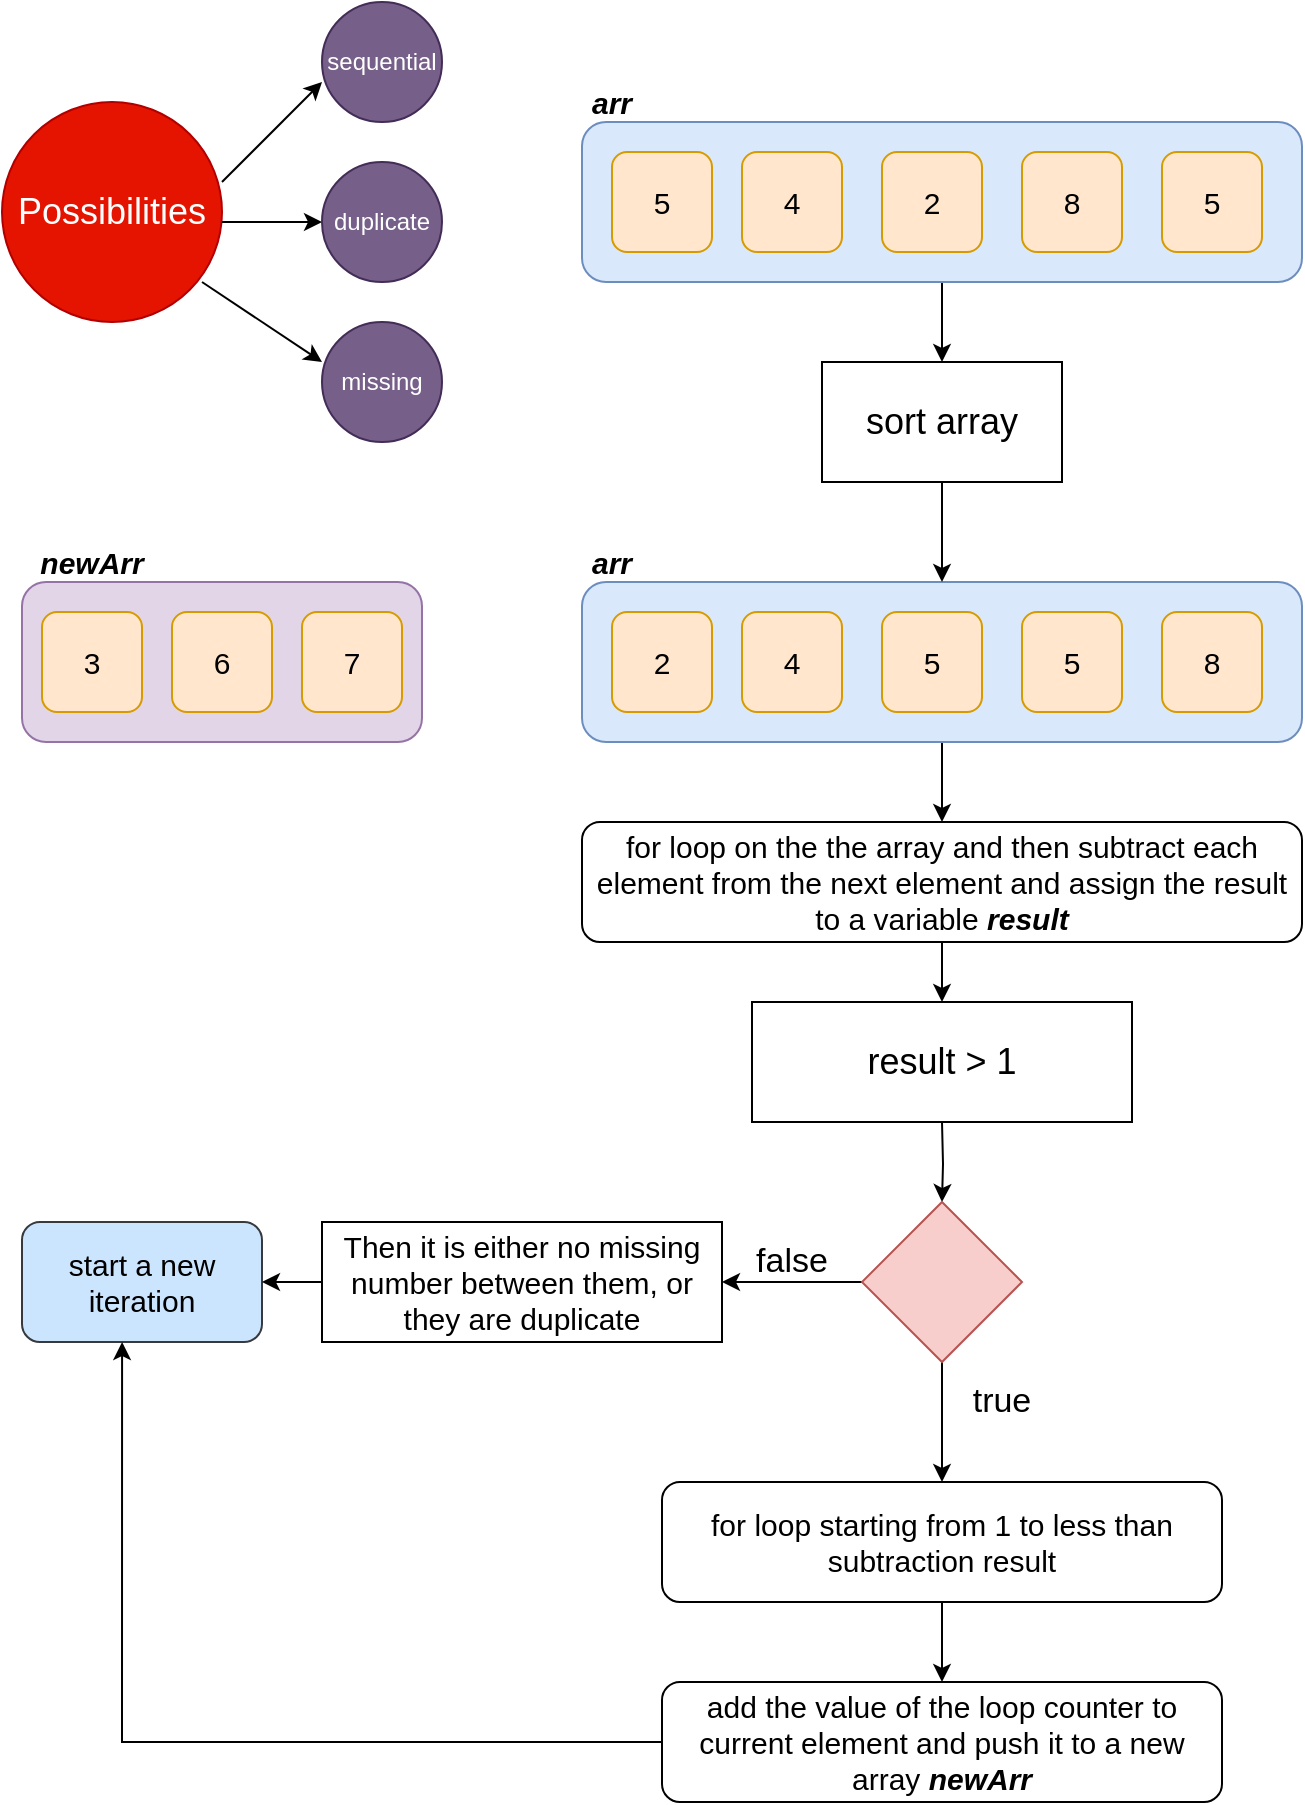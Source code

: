 <mxfile version="12.3.8" type="device" pages="1"><diagram id="uon9m6rX7RhoPbZ6Sz3e" name="Page-1"><mxGraphModel dx="782" dy="436" grid="1" gridSize="10" guides="1" tooltips="1" connect="1" arrows="1" fold="1" page="1" pageScale="1" pageWidth="850" pageHeight="1100" math="0" shadow="0"><root><mxCell id="0"/><mxCell id="1" parent="0"/><mxCell id="yPDCvLHEnCnNSejDfwV7-10" style="edgeStyle=orthogonalEdgeStyle;rounded=0;orthogonalLoop=1;jettySize=auto;html=1;fontSize=15;" parent="1" source="yPDCvLHEnCnNSejDfwV7-1" edge="1"><mxGeometry relative="1" as="geometry"><mxPoint x="540" y="480" as="targetPoint"/></mxGeometry></mxCell><mxCell id="yPDCvLHEnCnNSejDfwV7-1" value="" style="rounded=1;whiteSpace=wrap;html=1;fillColor=#dae8fc;strokeColor=#6c8ebf;fontSize=15;" parent="1" vertex="1"><mxGeometry x="360" y="360" width="360" height="80" as="geometry"/></mxCell><mxCell id="yPDCvLHEnCnNSejDfwV7-2" value="2" style="rounded=1;whiteSpace=wrap;html=1;fillColor=#ffe6cc;strokeColor=#d79b00;fontSize=15;" parent="1" vertex="1"><mxGeometry x="375" y="375" width="50" height="50" as="geometry"/></mxCell><mxCell id="yPDCvLHEnCnNSejDfwV7-3" value="4" style="rounded=1;whiteSpace=wrap;html=1;fillColor=#ffe6cc;strokeColor=#d79b00;fontSize=15;" parent="1" vertex="1"><mxGeometry x="440" y="375" width="50" height="50" as="geometry"/></mxCell><mxCell id="yPDCvLHEnCnNSejDfwV7-4" value="5" style="rounded=1;whiteSpace=wrap;html=1;fillColor=#ffe6cc;strokeColor=#d79b00;fontSize=15;" parent="1" vertex="1"><mxGeometry x="510" y="375" width="50" height="50" as="geometry"/></mxCell><mxCell id="yPDCvLHEnCnNSejDfwV7-5" value="5" style="rounded=1;whiteSpace=wrap;html=1;fillColor=#ffe6cc;strokeColor=#d79b00;fontSize=15;" parent="1" vertex="1"><mxGeometry x="580" y="375" width="50" height="50" as="geometry"/></mxCell><mxCell id="yPDCvLHEnCnNSejDfwV7-6" value="8" style="rounded=1;whiteSpace=wrap;html=1;fillColor=#ffe6cc;strokeColor=#d79b00;fontSize=15;" parent="1" vertex="1"><mxGeometry x="650" y="375" width="50" height="50" as="geometry"/></mxCell><mxCell id="yPDCvLHEnCnNSejDfwV7-7" value="" style="rounded=1;whiteSpace=wrap;html=1;fillColor=#e1d5e7;strokeColor=#9673a6;fontSize=15;" parent="1" vertex="1"><mxGeometry x="80" y="360" width="200" height="80" as="geometry"/></mxCell><mxCell id="yPDCvLHEnCnNSejDfwV7-8" value="3" style="rounded=1;whiteSpace=wrap;html=1;fillColor=#ffe6cc;strokeColor=#d79b00;fontSize=15;" parent="1" vertex="1"><mxGeometry x="90" y="375" width="50" height="50" as="geometry"/></mxCell><mxCell id="yPDCvLHEnCnNSejDfwV7-9" value="6" style="rounded=1;whiteSpace=wrap;html=1;fillColor=#ffe6cc;strokeColor=#d79b00;fontSize=15;" parent="1" vertex="1"><mxGeometry x="155" y="375" width="50" height="50" as="geometry"/></mxCell><mxCell id="yPDCvLHEnCnNSejDfwV7-12" style="edgeStyle=orthogonalEdgeStyle;rounded=0;orthogonalLoop=1;jettySize=auto;html=1;fontSize=15;" parent="1" source="yPDCvLHEnCnNSejDfwV7-11" edge="1"><mxGeometry relative="1" as="geometry"><mxPoint x="540" y="570" as="targetPoint"/></mxGeometry></mxCell><mxCell id="yPDCvLHEnCnNSejDfwV7-11" value="for loop on the the array and then subtract each element from the next element and assign the result to a variable &lt;i style=&quot;font-size: 15px;&quot;&gt;&lt;b style=&quot;font-size: 15px;&quot;&gt;result&lt;/b&gt;&lt;/i&gt;" style="rounded=1;whiteSpace=wrap;html=1;fontSize=15;" parent="1" vertex="1"><mxGeometry x="360" y="480" width="360" height="60" as="geometry"/></mxCell><mxCell id="yPDCvLHEnCnNSejDfwV7-13" value="result &amp;gt; 1" style="rounded=0;whiteSpace=wrap;html=1;fontSize=18;" parent="1" vertex="1"><mxGeometry x="445" y="570" width="190" height="60" as="geometry"/></mxCell><mxCell id="yPDCvLHEnCnNSejDfwV7-21" style="edgeStyle=orthogonalEdgeStyle;rounded=0;orthogonalLoop=1;jettySize=auto;html=1;entryX=0.5;entryY=0;entryDx=0;entryDy=0;fontSize=15;" parent="1" target="yPDCvLHEnCnNSejDfwV7-20" edge="1"><mxGeometry relative="1" as="geometry"><mxPoint x="540" y="630" as="sourcePoint"/></mxGeometry></mxCell><mxCell id="yPDCvLHEnCnNSejDfwV7-16" value="7" style="rounded=1;whiteSpace=wrap;html=1;fillColor=#ffe6cc;strokeColor=#d79b00;fontSize=15;" parent="1" vertex="1"><mxGeometry x="220" y="375" width="50" height="50" as="geometry"/></mxCell><mxCell id="yPDCvLHEnCnNSejDfwV7-24" style="edgeStyle=orthogonalEdgeStyle;rounded=0;orthogonalLoop=1;jettySize=auto;html=1;fontSize=15;" parent="1" source="yPDCvLHEnCnNSejDfwV7-20" edge="1"><mxGeometry relative="1" as="geometry"><mxPoint x="430" y="710" as="targetPoint"/></mxGeometry></mxCell><mxCell id="yPDCvLHEnCnNSejDfwV7-25" style="edgeStyle=orthogonalEdgeStyle;rounded=0;orthogonalLoop=1;jettySize=auto;html=1;fontSize=15;" parent="1" source="yPDCvLHEnCnNSejDfwV7-20" edge="1"><mxGeometry relative="1" as="geometry"><mxPoint x="540" y="810" as="targetPoint"/></mxGeometry></mxCell><mxCell id="yPDCvLHEnCnNSejDfwV7-20" value="" style="rhombus;whiteSpace=wrap;html=1;fontSize=15;fillColor=#f8cecc;strokeColor=#b85450;" parent="1" vertex="1"><mxGeometry x="500" y="670" width="80" height="80" as="geometry"/></mxCell><mxCell id="yPDCvLHEnCnNSejDfwV7-26" value="false" style="text;html=1;strokeColor=none;fillColor=none;align=center;verticalAlign=middle;whiteSpace=wrap;rounded=0;fontSize=17;" parent="1" vertex="1"><mxGeometry x="445" y="690" width="40" height="20" as="geometry"/></mxCell><mxCell id="yPDCvLHEnCnNSejDfwV7-27" value="true" style="text;html=1;strokeColor=none;fillColor=none;align=center;verticalAlign=middle;whiteSpace=wrap;rounded=0;fontSize=17;" parent="1" vertex="1"><mxGeometry x="550" y="760" width="40" height="20" as="geometry"/></mxCell><mxCell id="yPDCvLHEnCnNSejDfwV7-53" value="start a new iteration" style="rounded=1;whiteSpace=wrap;html=1;fillColor=#cce5ff;strokeColor=#36393d;fontSize=15;" parent="1" vertex="1"><mxGeometry x="80" y="680" width="120" height="60" as="geometry"/></mxCell><mxCell id="yPDCvLHEnCnNSejDfwV7-55" style="edgeStyle=orthogonalEdgeStyle;rounded=0;orthogonalLoop=1;jettySize=auto;html=1;entryX=1;entryY=0.5;entryDx=0;entryDy=0;fontSize=15;" parent="1" source="yPDCvLHEnCnNSejDfwV7-54" target="yPDCvLHEnCnNSejDfwV7-53" edge="1"><mxGeometry relative="1" as="geometry"/></mxCell><mxCell id="yPDCvLHEnCnNSejDfwV7-54" value="Then it is either no missing number between them, or they are duplicate" style="rounded=0;whiteSpace=wrap;html=1;fontSize=15;" parent="1" vertex="1"><mxGeometry x="230" y="680" width="200" height="60" as="geometry"/></mxCell><mxCell id="yPDCvLHEnCnNSejDfwV7-58" style="edgeStyle=orthogonalEdgeStyle;rounded=0;orthogonalLoop=1;jettySize=auto;html=1;entryX=0.5;entryY=0;entryDx=0;entryDy=0;fontSize=15;" parent="1" source="yPDCvLHEnCnNSejDfwV7-56" target="yPDCvLHEnCnNSejDfwV7-57" edge="1"><mxGeometry relative="1" as="geometry"/></mxCell><mxCell id="yPDCvLHEnCnNSejDfwV7-56" value="for loop starting from 1 to less than subtraction result" style="rounded=1;whiteSpace=wrap;html=1;fontSize=15;" parent="1" vertex="1"><mxGeometry x="400" y="810" width="280" height="60" as="geometry"/></mxCell><mxCell id="yPDCvLHEnCnNSejDfwV7-59" style="edgeStyle=orthogonalEdgeStyle;rounded=0;orthogonalLoop=1;jettySize=auto;html=1;entryX=0.417;entryY=1;entryDx=0;entryDy=0;entryPerimeter=0;fontSize=15;" parent="1" source="yPDCvLHEnCnNSejDfwV7-57" target="yPDCvLHEnCnNSejDfwV7-53" edge="1"><mxGeometry relative="1" as="geometry"/></mxCell><mxCell id="yPDCvLHEnCnNSejDfwV7-57" value="add the value of the loop counter to current element and push it to a new array &lt;i style=&quot;font-size: 15px;&quot;&gt;&lt;b style=&quot;font-size: 15px;&quot;&gt;newArr&lt;/b&gt;&lt;/i&gt;" style="rounded=1;whiteSpace=wrap;html=1;fontSize=15;" parent="1" vertex="1"><mxGeometry x="400" y="910" width="280" height="60" as="geometry"/></mxCell><mxCell id="yPDCvLHEnCnNSejDfwV7-60" value="&lt;b&gt;&lt;i&gt;newArr&lt;/i&gt;&lt;/b&gt;" style="text;html=1;strokeColor=none;fillColor=none;align=center;verticalAlign=middle;whiteSpace=wrap;rounded=0;fontSize=15;" parent="1" vertex="1"><mxGeometry x="80" y="340" width="70" height="20" as="geometry"/></mxCell><mxCell id="yPDCvLHEnCnNSejDfwV7-62" value="&lt;b&gt;&lt;i&gt;arr&lt;/i&gt;&lt;/b&gt;" style="text;html=1;strokeColor=none;fillColor=none;align=center;verticalAlign=middle;whiteSpace=wrap;rounded=0;fontSize=15;" parent="1" vertex="1"><mxGeometry x="340" y="340" width="70" height="20" as="geometry"/></mxCell><mxCell id="yPDCvLHEnCnNSejDfwV7-63" value="Possibilities" style="ellipse;whiteSpace=wrap;html=1;aspect=fixed;fontSize=18;fillColor=#e51400;strokeColor=#B20000;fontColor=#ffffff;" parent="1" vertex="1"><mxGeometry x="70" y="120" width="110" height="110" as="geometry"/></mxCell><mxCell id="yPDCvLHEnCnNSejDfwV7-67" value="" style="endArrow=classic;html=1;fontSize=18;" parent="1" edge="1"><mxGeometry width="50" height="50" relative="1" as="geometry"><mxPoint x="180" y="160" as="sourcePoint"/><mxPoint x="230" y="110" as="targetPoint"/></mxGeometry></mxCell><mxCell id="yPDCvLHEnCnNSejDfwV7-70" value="" style="endArrow=classic;html=1;fontSize=18;" parent="1" edge="1"><mxGeometry width="50" height="50" relative="1" as="geometry"><mxPoint x="180" y="180" as="sourcePoint"/><mxPoint x="230" y="180" as="targetPoint"/></mxGeometry></mxCell><mxCell id="yPDCvLHEnCnNSejDfwV7-71" value="" style="endArrow=classic;html=1;fontSize=18;" parent="1" edge="1"><mxGeometry width="50" height="50" relative="1" as="geometry"><mxPoint x="170" y="210" as="sourcePoint"/><mxPoint x="230" y="250" as="targetPoint"/></mxGeometry></mxCell><mxCell id="yPDCvLHEnCnNSejDfwV7-72" value="sequential" style="ellipse;whiteSpace=wrap;html=1;aspect=fixed;fontSize=12;fillColor=#76608a;strokeColor=#432D57;fontColor=#ffffff;" parent="1" vertex="1"><mxGeometry x="230" y="70" width="60" height="60" as="geometry"/></mxCell><mxCell id="yPDCvLHEnCnNSejDfwV7-73" value="missing" style="ellipse;whiteSpace=wrap;html=1;aspect=fixed;fontSize=12;fillColor=#76608a;strokeColor=#432D57;fontColor=#ffffff;" parent="1" vertex="1"><mxGeometry x="230" y="230" width="60" height="60" as="geometry"/></mxCell><mxCell id="yPDCvLHEnCnNSejDfwV7-74" value="duplicate" style="ellipse;whiteSpace=wrap;html=1;aspect=fixed;fontSize=12;fillColor=#76608a;strokeColor=#432D57;fontColor=#ffffff;" parent="1" vertex="1"><mxGeometry x="230" y="150" width="60" height="60" as="geometry"/></mxCell><mxCell id="J_dVKr4yxGQok1yCvFBh-20" value="" style="edgeStyle=orthogonalEdgeStyle;rounded=0;orthogonalLoop=1;jettySize=auto;html=1;" edge="1" parent="1" source="J_dVKr4yxGQok1yCvFBh-8" target="J_dVKr4yxGQok1yCvFBh-17"><mxGeometry relative="1" as="geometry"/></mxCell><mxCell id="J_dVKr4yxGQok1yCvFBh-8" value="" style="rounded=1;whiteSpace=wrap;html=1;fillColor=#dae8fc;strokeColor=#6c8ebf;fontSize=15;" vertex="1" parent="1"><mxGeometry x="360" y="130" width="360" height="80" as="geometry"/></mxCell><mxCell id="J_dVKr4yxGQok1yCvFBh-9" value="5" style="rounded=1;whiteSpace=wrap;html=1;fillColor=#ffe6cc;strokeColor=#d79b00;fontSize=15;" vertex="1" parent="1"><mxGeometry x="375" y="145" width="50" height="50" as="geometry"/></mxCell><mxCell id="J_dVKr4yxGQok1yCvFBh-10" value="4" style="rounded=1;whiteSpace=wrap;html=1;fillColor=#ffe6cc;strokeColor=#d79b00;fontSize=15;" vertex="1" parent="1"><mxGeometry x="440" y="145" width="50" height="50" as="geometry"/></mxCell><mxCell id="J_dVKr4yxGQok1yCvFBh-11" value="2" style="rounded=1;whiteSpace=wrap;html=1;fillColor=#ffe6cc;strokeColor=#d79b00;fontSize=15;" vertex="1" parent="1"><mxGeometry x="510" y="145" width="50" height="50" as="geometry"/></mxCell><mxCell id="J_dVKr4yxGQok1yCvFBh-12" value="8" style="rounded=1;whiteSpace=wrap;html=1;fillColor=#ffe6cc;strokeColor=#d79b00;fontSize=15;" vertex="1" parent="1"><mxGeometry x="580" y="145" width="50" height="50" as="geometry"/></mxCell><mxCell id="J_dVKr4yxGQok1yCvFBh-13" value="5" style="rounded=1;whiteSpace=wrap;html=1;fillColor=#ffe6cc;strokeColor=#d79b00;fontSize=15;" vertex="1" parent="1"><mxGeometry x="650" y="145" width="50" height="50" as="geometry"/></mxCell><mxCell id="J_dVKr4yxGQok1yCvFBh-14" value="&lt;b&gt;&lt;i&gt;arr&lt;/i&gt;&lt;/b&gt;" style="text;html=1;strokeColor=none;fillColor=none;align=center;verticalAlign=middle;whiteSpace=wrap;rounded=0;fontSize=15;" vertex="1" parent="1"><mxGeometry x="340" y="110" width="70" height="20" as="geometry"/></mxCell><mxCell id="J_dVKr4yxGQok1yCvFBh-23" style="edgeStyle=orthogonalEdgeStyle;rounded=0;orthogonalLoop=1;jettySize=auto;html=1;entryX=0.5;entryY=0;entryDx=0;entryDy=0;" edge="1" parent="1" source="J_dVKr4yxGQok1yCvFBh-17" target="yPDCvLHEnCnNSejDfwV7-1"><mxGeometry relative="1" as="geometry"/></mxCell><mxCell id="J_dVKr4yxGQok1yCvFBh-17" value="sort array" style="rounded=0;whiteSpace=wrap;html=1;fontSize=18;" vertex="1" parent="1"><mxGeometry x="480" y="250" width="120" height="60" as="geometry"/></mxCell></root></mxGraphModel></diagram></mxfile>